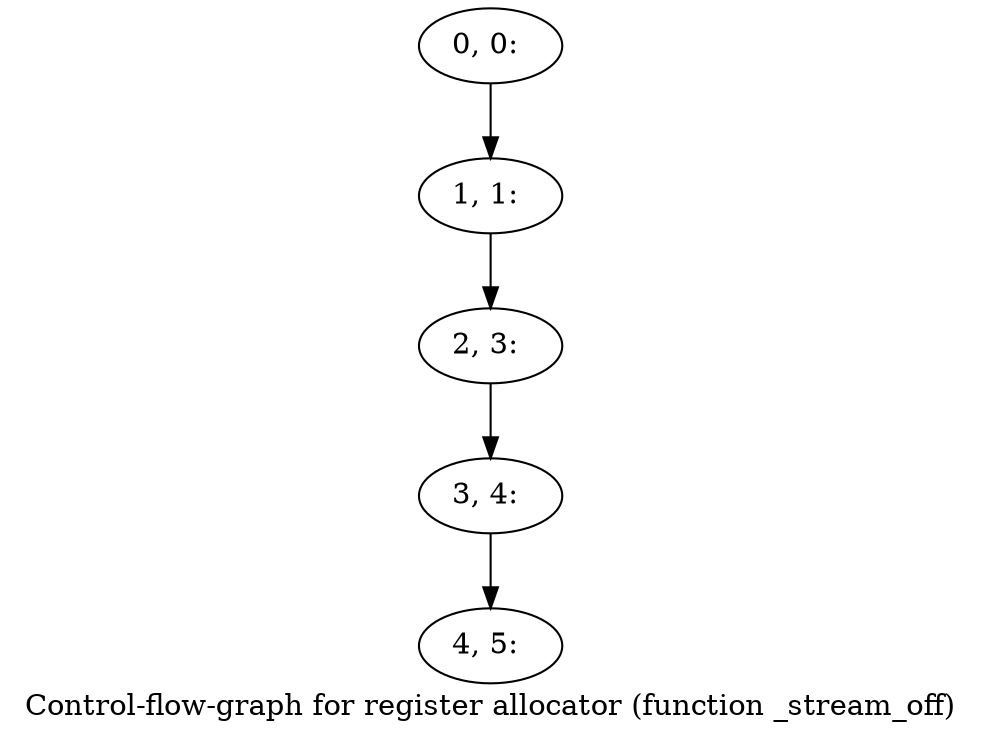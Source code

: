 digraph G {
graph [label="Control-flow-graph for register allocator (function _stream_off)"]
0[label="0, 0: "];
1[label="1, 1: "];
2[label="2, 3: "];
3[label="3, 4: "];
4[label="4, 5: "];
0->1 ;
1->2 ;
2->3 ;
3->4 ;
}

